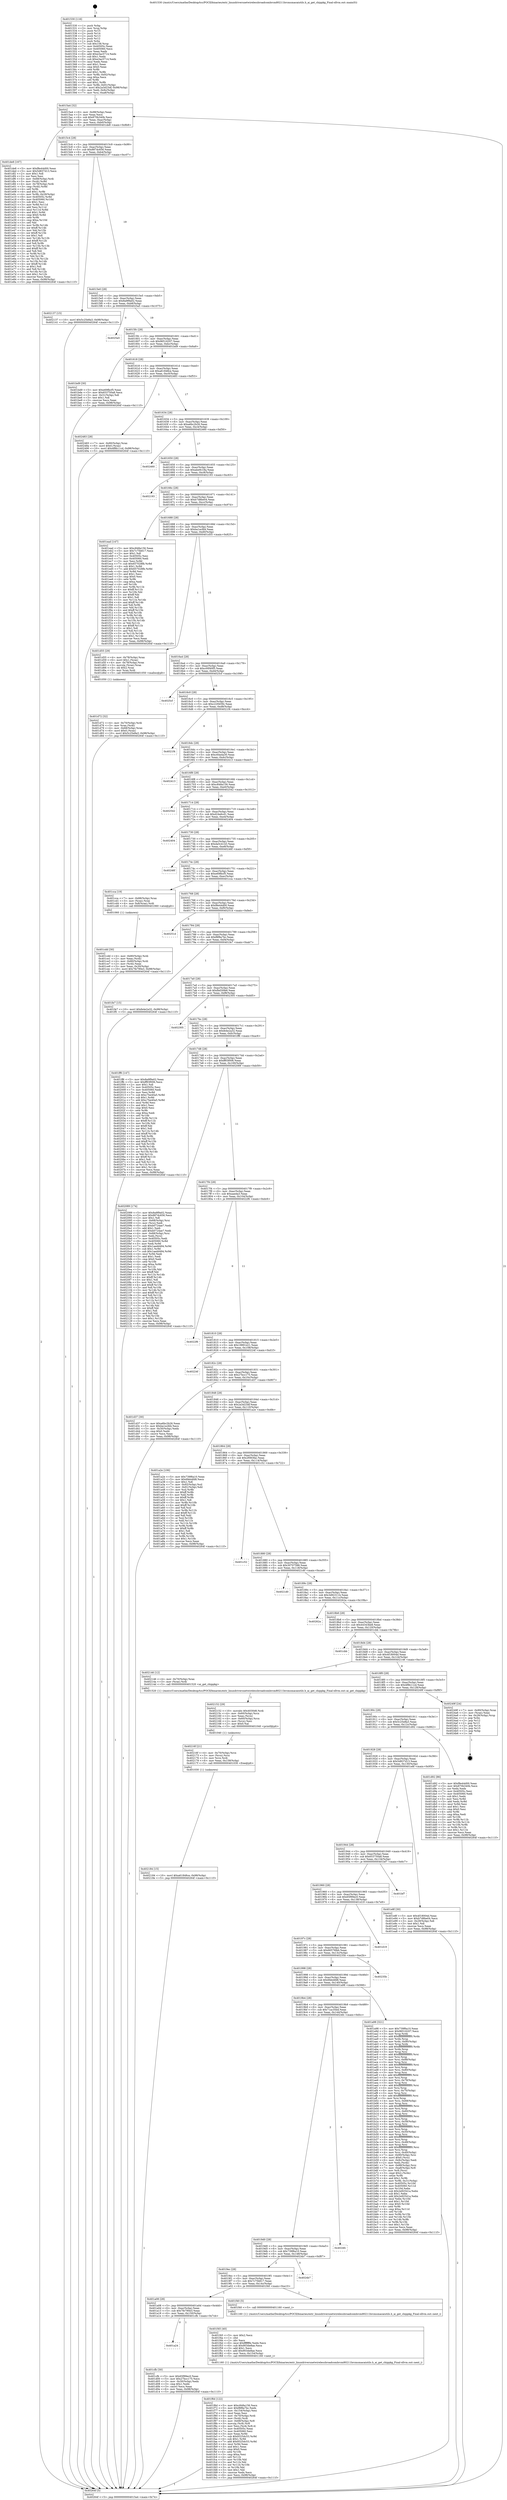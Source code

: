 digraph "0x401530" {
  label = "0x401530 (/mnt/c/Users/mathe/Desktop/tcc/POCII/binaries/extr_linuxdriversnetwirelessbroadcombrcm80211brcmsmacaiutils.h_ai_get_chippkg_Final-ollvm.out::main(0))"
  labelloc = "t"
  node[shape=record]

  Entry [label="",width=0.3,height=0.3,shape=circle,fillcolor=black,style=filled]
  "0x4015a4" [label="{
     0x4015a4 [32]\l
     | [instrs]\l
     &nbsp;&nbsp;0x4015a4 \<+6\>: mov -0x98(%rbp),%eax\l
     &nbsp;&nbsp;0x4015aa \<+2\>: mov %eax,%ecx\l
     &nbsp;&nbsp;0x4015ac \<+6\>: sub $0x870b340b,%ecx\l
     &nbsp;&nbsp;0x4015b2 \<+6\>: mov %eax,-0xac(%rbp)\l
     &nbsp;&nbsp;0x4015b8 \<+6\>: mov %ecx,-0xb0(%rbp)\l
     &nbsp;&nbsp;0x4015be \<+6\>: je 0000000000401de8 \<main+0x8b8\>\l
  }"]
  "0x401de8" [label="{
     0x401de8 [167]\l
     | [instrs]\l
     &nbsp;&nbsp;0x401de8 \<+5\>: mov $0xf8e44d00,%eax\l
     &nbsp;&nbsp;0x401ded \<+5\>: mov $0x5d837d13,%ecx\l
     &nbsp;&nbsp;0x401df2 \<+2\>: mov $0x1,%dl\l
     &nbsp;&nbsp;0x401df4 \<+2\>: xor %esi,%esi\l
     &nbsp;&nbsp;0x401df6 \<+4\>: mov -0x68(%rbp),%rdi\l
     &nbsp;&nbsp;0x401dfa \<+3\>: mov (%rdi),%r8d\l
     &nbsp;&nbsp;0x401dfd \<+4\>: mov -0x78(%rbp),%rdi\l
     &nbsp;&nbsp;0x401e01 \<+3\>: cmp (%rdi),%r8d\l
     &nbsp;&nbsp;0x401e04 \<+4\>: setl %r9b\l
     &nbsp;&nbsp;0x401e08 \<+4\>: and $0x1,%r9b\l
     &nbsp;&nbsp;0x401e0c \<+4\>: mov %r9b,-0x29(%rbp)\l
     &nbsp;&nbsp;0x401e10 \<+8\>: mov 0x40505c,%r8d\l
     &nbsp;&nbsp;0x401e18 \<+8\>: mov 0x405060,%r10d\l
     &nbsp;&nbsp;0x401e20 \<+3\>: sub $0x1,%esi\l
     &nbsp;&nbsp;0x401e23 \<+3\>: mov %r8d,%r11d\l
     &nbsp;&nbsp;0x401e26 \<+3\>: add %esi,%r11d\l
     &nbsp;&nbsp;0x401e29 \<+4\>: imul %r11d,%r8d\l
     &nbsp;&nbsp;0x401e2d \<+4\>: and $0x1,%r8d\l
     &nbsp;&nbsp;0x401e31 \<+4\>: cmp $0x0,%r8d\l
     &nbsp;&nbsp;0x401e35 \<+4\>: sete %r9b\l
     &nbsp;&nbsp;0x401e39 \<+4\>: cmp $0xa,%r10d\l
     &nbsp;&nbsp;0x401e3d \<+3\>: setl %bl\l
     &nbsp;&nbsp;0x401e40 \<+3\>: mov %r9b,%r14b\l
     &nbsp;&nbsp;0x401e43 \<+4\>: xor $0xff,%r14b\l
     &nbsp;&nbsp;0x401e47 \<+3\>: mov %bl,%r15b\l
     &nbsp;&nbsp;0x401e4a \<+4\>: xor $0xff,%r15b\l
     &nbsp;&nbsp;0x401e4e \<+3\>: xor $0x1,%dl\l
     &nbsp;&nbsp;0x401e51 \<+3\>: mov %r14b,%r12b\l
     &nbsp;&nbsp;0x401e54 \<+4\>: and $0xff,%r12b\l
     &nbsp;&nbsp;0x401e58 \<+3\>: and %dl,%r9b\l
     &nbsp;&nbsp;0x401e5b \<+3\>: mov %r15b,%r13b\l
     &nbsp;&nbsp;0x401e5e \<+4\>: and $0xff,%r13b\l
     &nbsp;&nbsp;0x401e62 \<+2\>: and %dl,%bl\l
     &nbsp;&nbsp;0x401e64 \<+3\>: or %r9b,%r12b\l
     &nbsp;&nbsp;0x401e67 \<+3\>: or %bl,%r13b\l
     &nbsp;&nbsp;0x401e6a \<+3\>: xor %r13b,%r12b\l
     &nbsp;&nbsp;0x401e6d \<+3\>: or %r15b,%r14b\l
     &nbsp;&nbsp;0x401e70 \<+4\>: xor $0xff,%r14b\l
     &nbsp;&nbsp;0x401e74 \<+3\>: or $0x1,%dl\l
     &nbsp;&nbsp;0x401e77 \<+3\>: and %dl,%r14b\l
     &nbsp;&nbsp;0x401e7a \<+3\>: or %r14b,%r12b\l
     &nbsp;&nbsp;0x401e7d \<+4\>: test $0x1,%r12b\l
     &nbsp;&nbsp;0x401e81 \<+3\>: cmovne %ecx,%eax\l
     &nbsp;&nbsp;0x401e84 \<+6\>: mov %eax,-0x98(%rbp)\l
     &nbsp;&nbsp;0x401e8a \<+5\>: jmp 000000000040264f \<main+0x111f\>\l
  }"]
  "0x4015c4" [label="{
     0x4015c4 [28]\l
     | [instrs]\l
     &nbsp;&nbsp;0x4015c4 \<+5\>: jmp 00000000004015c9 \<main+0x99\>\l
     &nbsp;&nbsp;0x4015c9 \<+6\>: mov -0xac(%rbp),%eax\l
     &nbsp;&nbsp;0x4015cf \<+5\>: sub $0x887dc656,%eax\l
     &nbsp;&nbsp;0x4015d4 \<+6\>: mov %eax,-0xb4(%rbp)\l
     &nbsp;&nbsp;0x4015da \<+6\>: je 0000000000402137 \<main+0xc07\>\l
  }"]
  Exit [label="",width=0.3,height=0.3,shape=circle,fillcolor=black,style=filled,peripheries=2]
  "0x402137" [label="{
     0x402137 [15]\l
     | [instrs]\l
     &nbsp;&nbsp;0x402137 \<+10\>: movl $0x5c25e8a3,-0x98(%rbp)\l
     &nbsp;&nbsp;0x402141 \<+5\>: jmp 000000000040264f \<main+0x111f\>\l
  }"]
  "0x4015e0" [label="{
     0x4015e0 [28]\l
     | [instrs]\l
     &nbsp;&nbsp;0x4015e0 \<+5\>: jmp 00000000004015e5 \<main+0xb5\>\l
     &nbsp;&nbsp;0x4015e5 \<+6\>: mov -0xac(%rbp),%eax\l
     &nbsp;&nbsp;0x4015eb \<+5\>: sub $0x8a9f9a02,%eax\l
     &nbsp;&nbsp;0x4015f0 \<+6\>: mov %eax,-0xb8(%rbp)\l
     &nbsp;&nbsp;0x4015f6 \<+6\>: je 00000000004025a5 \<main+0x1075\>\l
  }"]
  "0x402184" [label="{
     0x402184 [15]\l
     | [instrs]\l
     &nbsp;&nbsp;0x402184 \<+10\>: movl $0xa61848ce,-0x98(%rbp)\l
     &nbsp;&nbsp;0x40218e \<+5\>: jmp 000000000040264f \<main+0x111f\>\l
  }"]
  "0x4025a5" [label="{
     0x4025a5\l
  }", style=dashed]
  "0x4015fc" [label="{
     0x4015fc [28]\l
     | [instrs]\l
     &nbsp;&nbsp;0x4015fc \<+5\>: jmp 0000000000401601 \<main+0xd1\>\l
     &nbsp;&nbsp;0x401601 \<+6\>: mov -0xac(%rbp),%eax\l
     &nbsp;&nbsp;0x401607 \<+5\>: sub $0x96516207,%eax\l
     &nbsp;&nbsp;0x40160c \<+6\>: mov %eax,-0xbc(%rbp)\l
     &nbsp;&nbsp;0x401612 \<+6\>: je 0000000000401bd9 \<main+0x6a9\>\l
  }"]
  "0x40216f" [label="{
     0x40216f [21]\l
     | [instrs]\l
     &nbsp;&nbsp;0x40216f \<+4\>: mov -0x70(%rbp),%rcx\l
     &nbsp;&nbsp;0x402173 \<+3\>: mov (%rcx),%rcx\l
     &nbsp;&nbsp;0x402176 \<+3\>: mov %rcx,%rdi\l
     &nbsp;&nbsp;0x402179 \<+6\>: mov %eax,-0x158(%rbp)\l
     &nbsp;&nbsp;0x40217f \<+5\>: call 0000000000401030 \<free@plt\>\l
     | [calls]\l
     &nbsp;&nbsp;0x401030 \{1\} (unknown)\l
  }"]
  "0x401bd9" [label="{
     0x401bd9 [30]\l
     | [instrs]\l
     &nbsp;&nbsp;0x401bd9 \<+5\>: mov $0xe69fbcf5,%eax\l
     &nbsp;&nbsp;0x401bde \<+5\>: mov $0x653750a8,%ecx\l
     &nbsp;&nbsp;0x401be3 \<+3\>: mov -0x31(%rbp),%dl\l
     &nbsp;&nbsp;0x401be6 \<+3\>: test $0x1,%dl\l
     &nbsp;&nbsp;0x401be9 \<+3\>: cmovne %ecx,%eax\l
     &nbsp;&nbsp;0x401bec \<+6\>: mov %eax,-0x98(%rbp)\l
     &nbsp;&nbsp;0x401bf2 \<+5\>: jmp 000000000040264f \<main+0x111f\>\l
  }"]
  "0x401618" [label="{
     0x401618 [28]\l
     | [instrs]\l
     &nbsp;&nbsp;0x401618 \<+5\>: jmp 000000000040161d \<main+0xed\>\l
     &nbsp;&nbsp;0x40161d \<+6\>: mov -0xac(%rbp),%eax\l
     &nbsp;&nbsp;0x401623 \<+5\>: sub $0xa61848ce,%eax\l
     &nbsp;&nbsp;0x401628 \<+6\>: mov %eax,-0xc0(%rbp)\l
     &nbsp;&nbsp;0x40162e \<+6\>: je 0000000000402483 \<main+0xf53\>\l
  }"]
  "0x402152" [label="{
     0x402152 [29]\l
     | [instrs]\l
     &nbsp;&nbsp;0x402152 \<+10\>: movabs $0x4030d6,%rdi\l
     &nbsp;&nbsp;0x40215c \<+4\>: mov -0x60(%rbp),%rcx\l
     &nbsp;&nbsp;0x402160 \<+2\>: mov %eax,(%rcx)\l
     &nbsp;&nbsp;0x402162 \<+4\>: mov -0x60(%rbp),%rcx\l
     &nbsp;&nbsp;0x402166 \<+2\>: mov (%rcx),%esi\l
     &nbsp;&nbsp;0x402168 \<+2\>: mov $0x0,%al\l
     &nbsp;&nbsp;0x40216a \<+5\>: call 0000000000401040 \<printf@plt\>\l
     | [calls]\l
     &nbsp;&nbsp;0x401040 \{1\} (unknown)\l
  }"]
  "0x402483" [label="{
     0x402483 [28]\l
     | [instrs]\l
     &nbsp;&nbsp;0x402483 \<+7\>: mov -0x90(%rbp),%rax\l
     &nbsp;&nbsp;0x40248a \<+6\>: movl $0x0,(%rax)\l
     &nbsp;&nbsp;0x402490 \<+10\>: movl $0x4f8b11cd,-0x98(%rbp)\l
     &nbsp;&nbsp;0x40249a \<+5\>: jmp 000000000040264f \<main+0x111f\>\l
  }"]
  "0x401634" [label="{
     0x401634 [28]\l
     | [instrs]\l
     &nbsp;&nbsp;0x401634 \<+5\>: jmp 0000000000401639 \<main+0x109\>\l
     &nbsp;&nbsp;0x401639 \<+6\>: mov -0xac(%rbp),%eax\l
     &nbsp;&nbsp;0x40163f \<+5\>: sub $0xa6bc2b26,%eax\l
     &nbsp;&nbsp;0x401644 \<+6\>: mov %eax,-0xc4(%rbp)\l
     &nbsp;&nbsp;0x40164a \<+6\>: je 0000000000402460 \<main+0xf30\>\l
  }"]
  "0x401f6d" [label="{
     0x401f6d [122]\l
     | [instrs]\l
     &nbsp;&nbsp;0x401f6d \<+5\>: mov $0xc848a156,%ecx\l
     &nbsp;&nbsp;0x401f72 \<+5\>: mov $0xf8f8a7bc,%edx\l
     &nbsp;&nbsp;0x401f77 \<+6\>: mov -0x154(%rbp),%esi\l
     &nbsp;&nbsp;0x401f7d \<+3\>: imul %eax,%esi\l
     &nbsp;&nbsp;0x401f80 \<+4\>: mov -0x70(%rbp),%rdi\l
     &nbsp;&nbsp;0x401f84 \<+3\>: mov (%rdi),%rdi\l
     &nbsp;&nbsp;0x401f87 \<+4\>: mov -0x68(%rbp),%r8\l
     &nbsp;&nbsp;0x401f8b \<+3\>: movslq (%r8),%r8\l
     &nbsp;&nbsp;0x401f8e \<+4\>: mov %esi,(%rdi,%r8,4)\l
     &nbsp;&nbsp;0x401f92 \<+7\>: mov 0x40505c,%eax\l
     &nbsp;&nbsp;0x401f99 \<+7\>: mov 0x405060,%esi\l
     &nbsp;&nbsp;0x401fa0 \<+3\>: mov %eax,%r9d\l
     &nbsp;&nbsp;0x401fa3 \<+7\>: sub $0x9325dc53,%r9d\l
     &nbsp;&nbsp;0x401faa \<+4\>: sub $0x1,%r9d\l
     &nbsp;&nbsp;0x401fae \<+7\>: add $0x9325dc53,%r9d\l
     &nbsp;&nbsp;0x401fb5 \<+4\>: imul %r9d,%eax\l
     &nbsp;&nbsp;0x401fb9 \<+3\>: and $0x1,%eax\l
     &nbsp;&nbsp;0x401fbc \<+3\>: cmp $0x0,%eax\l
     &nbsp;&nbsp;0x401fbf \<+4\>: sete %r10b\l
     &nbsp;&nbsp;0x401fc3 \<+3\>: cmp $0xa,%esi\l
     &nbsp;&nbsp;0x401fc6 \<+4\>: setl %r11b\l
     &nbsp;&nbsp;0x401fca \<+3\>: mov %r10b,%bl\l
     &nbsp;&nbsp;0x401fcd \<+3\>: and %r11b,%bl\l
     &nbsp;&nbsp;0x401fd0 \<+3\>: xor %r11b,%r10b\l
     &nbsp;&nbsp;0x401fd3 \<+3\>: or %r10b,%bl\l
     &nbsp;&nbsp;0x401fd6 \<+3\>: test $0x1,%bl\l
     &nbsp;&nbsp;0x401fd9 \<+3\>: cmovne %edx,%ecx\l
     &nbsp;&nbsp;0x401fdc \<+6\>: mov %ecx,-0x98(%rbp)\l
     &nbsp;&nbsp;0x401fe2 \<+5\>: jmp 000000000040264f \<main+0x111f\>\l
  }"]
  "0x402460" [label="{
     0x402460\l
  }", style=dashed]
  "0x401650" [label="{
     0x401650 [28]\l
     | [instrs]\l
     &nbsp;&nbsp;0x401650 \<+5\>: jmp 0000000000401655 \<main+0x125\>\l
     &nbsp;&nbsp;0x401655 \<+6\>: mov -0xac(%rbp),%eax\l
     &nbsp;&nbsp;0x40165b \<+5\>: sub $0xabe9c18a,%eax\l
     &nbsp;&nbsp;0x401660 \<+6\>: mov %eax,-0xc8(%rbp)\l
     &nbsp;&nbsp;0x401666 \<+6\>: je 0000000000402193 \<main+0xc63\>\l
  }"]
  "0x401f45" [label="{
     0x401f45 [40]\l
     | [instrs]\l
     &nbsp;&nbsp;0x401f45 \<+5\>: mov $0x2,%ecx\l
     &nbsp;&nbsp;0x401f4a \<+1\>: cltd\l
     &nbsp;&nbsp;0x401f4b \<+2\>: idiv %ecx\l
     &nbsp;&nbsp;0x401f4d \<+6\>: imul $0xfffffffe,%edx,%ecx\l
     &nbsp;&nbsp;0x401f53 \<+6\>: sub $0x903de8ae,%ecx\l
     &nbsp;&nbsp;0x401f59 \<+3\>: add $0x1,%ecx\l
     &nbsp;&nbsp;0x401f5c \<+6\>: add $0x903de8ae,%ecx\l
     &nbsp;&nbsp;0x401f62 \<+6\>: mov %ecx,-0x154(%rbp)\l
     &nbsp;&nbsp;0x401f68 \<+5\>: call 0000000000401160 \<next_i\>\l
     | [calls]\l
     &nbsp;&nbsp;0x401160 \{1\} (/mnt/c/Users/mathe/Desktop/tcc/POCII/binaries/extr_linuxdriversnetwirelessbroadcombrcm80211brcmsmacaiutils.h_ai_get_chippkg_Final-ollvm.out::next_i)\l
  }"]
  "0x402193" [label="{
     0x402193\l
  }", style=dashed]
  "0x40166c" [label="{
     0x40166c [28]\l
     | [instrs]\l
     &nbsp;&nbsp;0x40166c \<+5\>: jmp 0000000000401671 \<main+0x141\>\l
     &nbsp;&nbsp;0x401671 \<+6\>: mov -0xac(%rbp),%eax\l
     &nbsp;&nbsp;0x401677 \<+5\>: sub $0xb7d8be04,%eax\l
     &nbsp;&nbsp;0x40167c \<+6\>: mov %eax,-0xcc(%rbp)\l
     &nbsp;&nbsp;0x401682 \<+6\>: je 0000000000401ead \<main+0x97d\>\l
  }"]
  "0x401d72" [label="{
     0x401d72 [32]\l
     | [instrs]\l
     &nbsp;&nbsp;0x401d72 \<+4\>: mov -0x70(%rbp),%rdi\l
     &nbsp;&nbsp;0x401d76 \<+3\>: mov %rax,(%rdi)\l
     &nbsp;&nbsp;0x401d79 \<+4\>: mov -0x68(%rbp),%rax\l
     &nbsp;&nbsp;0x401d7d \<+6\>: movl $0x0,(%rax)\l
     &nbsp;&nbsp;0x401d83 \<+10\>: movl $0x5c25e8a3,-0x98(%rbp)\l
     &nbsp;&nbsp;0x401d8d \<+5\>: jmp 000000000040264f \<main+0x111f\>\l
  }"]
  "0x401ead" [label="{
     0x401ead [147]\l
     | [instrs]\l
     &nbsp;&nbsp;0x401ead \<+5\>: mov $0xc848a156,%eax\l
     &nbsp;&nbsp;0x401eb2 \<+5\>: mov $0x7c75b617,%ecx\l
     &nbsp;&nbsp;0x401eb7 \<+2\>: mov $0x1,%dl\l
     &nbsp;&nbsp;0x401eb9 \<+7\>: mov 0x40505c,%esi\l
     &nbsp;&nbsp;0x401ec0 \<+7\>: mov 0x405060,%edi\l
     &nbsp;&nbsp;0x401ec7 \<+3\>: mov %esi,%r8d\l
     &nbsp;&nbsp;0x401eca \<+7\>: sub $0x657028fb,%r8d\l
     &nbsp;&nbsp;0x401ed1 \<+4\>: sub $0x1,%r8d\l
     &nbsp;&nbsp;0x401ed5 \<+7\>: add $0x657028fb,%r8d\l
     &nbsp;&nbsp;0x401edc \<+4\>: imul %r8d,%esi\l
     &nbsp;&nbsp;0x401ee0 \<+3\>: and $0x1,%esi\l
     &nbsp;&nbsp;0x401ee3 \<+3\>: cmp $0x0,%esi\l
     &nbsp;&nbsp;0x401ee6 \<+4\>: sete %r9b\l
     &nbsp;&nbsp;0x401eea \<+3\>: cmp $0xa,%edi\l
     &nbsp;&nbsp;0x401eed \<+4\>: setl %r10b\l
     &nbsp;&nbsp;0x401ef1 \<+3\>: mov %r9b,%r11b\l
     &nbsp;&nbsp;0x401ef4 \<+4\>: xor $0xff,%r11b\l
     &nbsp;&nbsp;0x401ef8 \<+3\>: mov %r10b,%bl\l
     &nbsp;&nbsp;0x401efb \<+3\>: xor $0xff,%bl\l
     &nbsp;&nbsp;0x401efe \<+3\>: xor $0x1,%dl\l
     &nbsp;&nbsp;0x401f01 \<+3\>: mov %r11b,%r14b\l
     &nbsp;&nbsp;0x401f04 \<+4\>: and $0xff,%r14b\l
     &nbsp;&nbsp;0x401f08 \<+3\>: and %dl,%r9b\l
     &nbsp;&nbsp;0x401f0b \<+3\>: mov %bl,%r15b\l
     &nbsp;&nbsp;0x401f0e \<+4\>: and $0xff,%r15b\l
     &nbsp;&nbsp;0x401f12 \<+3\>: and %dl,%r10b\l
     &nbsp;&nbsp;0x401f15 \<+3\>: or %r9b,%r14b\l
     &nbsp;&nbsp;0x401f18 \<+3\>: or %r10b,%r15b\l
     &nbsp;&nbsp;0x401f1b \<+3\>: xor %r15b,%r14b\l
     &nbsp;&nbsp;0x401f1e \<+3\>: or %bl,%r11b\l
     &nbsp;&nbsp;0x401f21 \<+4\>: xor $0xff,%r11b\l
     &nbsp;&nbsp;0x401f25 \<+3\>: or $0x1,%dl\l
     &nbsp;&nbsp;0x401f28 \<+3\>: and %dl,%r11b\l
     &nbsp;&nbsp;0x401f2b \<+3\>: or %r11b,%r14b\l
     &nbsp;&nbsp;0x401f2e \<+4\>: test $0x1,%r14b\l
     &nbsp;&nbsp;0x401f32 \<+3\>: cmovne %ecx,%eax\l
     &nbsp;&nbsp;0x401f35 \<+6\>: mov %eax,-0x98(%rbp)\l
     &nbsp;&nbsp;0x401f3b \<+5\>: jmp 000000000040264f \<main+0x111f\>\l
  }"]
  "0x401688" [label="{
     0x401688 [28]\l
     | [instrs]\l
     &nbsp;&nbsp;0x401688 \<+5\>: jmp 000000000040168d \<main+0x15d\>\l
     &nbsp;&nbsp;0x40168d \<+6\>: mov -0xac(%rbp),%eax\l
     &nbsp;&nbsp;0x401693 \<+5\>: sub $0xba1ecfd4,%eax\l
     &nbsp;&nbsp;0x401698 \<+6\>: mov %eax,-0xd0(%rbp)\l
     &nbsp;&nbsp;0x40169e \<+6\>: je 0000000000401d55 \<main+0x825\>\l
  }"]
  "0x401a24" [label="{
     0x401a24\l
  }", style=dashed]
  "0x401d55" [label="{
     0x401d55 [29]\l
     | [instrs]\l
     &nbsp;&nbsp;0x401d55 \<+4\>: mov -0x78(%rbp),%rax\l
     &nbsp;&nbsp;0x401d59 \<+6\>: movl $0x1,(%rax)\l
     &nbsp;&nbsp;0x401d5f \<+4\>: mov -0x78(%rbp),%rax\l
     &nbsp;&nbsp;0x401d63 \<+3\>: movslq (%rax),%rax\l
     &nbsp;&nbsp;0x401d66 \<+4\>: shl $0x2,%rax\l
     &nbsp;&nbsp;0x401d6a \<+3\>: mov %rax,%rdi\l
     &nbsp;&nbsp;0x401d6d \<+5\>: call 0000000000401050 \<malloc@plt\>\l
     | [calls]\l
     &nbsp;&nbsp;0x401050 \{1\} (unknown)\l
  }"]
  "0x4016a4" [label="{
     0x4016a4 [28]\l
     | [instrs]\l
     &nbsp;&nbsp;0x4016a4 \<+5\>: jmp 00000000004016a9 \<main+0x179\>\l
     &nbsp;&nbsp;0x4016a9 \<+6\>: mov -0xac(%rbp),%eax\l
     &nbsp;&nbsp;0x4016af \<+5\>: sub $0xc00f40f5,%eax\l
     &nbsp;&nbsp;0x4016b4 \<+6\>: mov %eax,-0xd4(%rbp)\l
     &nbsp;&nbsp;0x4016ba \<+6\>: je 00000000004025cf \<main+0x109f\>\l
  }"]
  "0x401cfb" [label="{
     0x401cfb [30]\l
     | [instrs]\l
     &nbsp;&nbsp;0x401cfb \<+5\>: mov $0x65f99ec0,%eax\l
     &nbsp;&nbsp;0x401d00 \<+5\>: mov $0x27bcc175,%ecx\l
     &nbsp;&nbsp;0x401d05 \<+3\>: mov -0x30(%rbp),%edx\l
     &nbsp;&nbsp;0x401d08 \<+3\>: cmp $0x1,%edx\l
     &nbsp;&nbsp;0x401d0b \<+3\>: cmovl %ecx,%eax\l
     &nbsp;&nbsp;0x401d0e \<+6\>: mov %eax,-0x98(%rbp)\l
     &nbsp;&nbsp;0x401d14 \<+5\>: jmp 000000000040264f \<main+0x111f\>\l
  }"]
  "0x4025cf" [label="{
     0x4025cf\l
  }", style=dashed]
  "0x4016c0" [label="{
     0x4016c0 [28]\l
     | [instrs]\l
     &nbsp;&nbsp;0x4016c0 \<+5\>: jmp 00000000004016c5 \<main+0x195\>\l
     &nbsp;&nbsp;0x4016c5 \<+6\>: mov -0xac(%rbp),%eax\l
     &nbsp;&nbsp;0x4016cb \<+5\>: sub $0xc229459c,%eax\l
     &nbsp;&nbsp;0x4016d0 \<+6\>: mov %eax,-0xd8(%rbp)\l
     &nbsp;&nbsp;0x4016d6 \<+6\>: je 00000000004021f4 \<main+0xcc4\>\l
  }"]
  "0x401a08" [label="{
     0x401a08 [28]\l
     | [instrs]\l
     &nbsp;&nbsp;0x401a08 \<+5\>: jmp 0000000000401a0d \<main+0x4dd\>\l
     &nbsp;&nbsp;0x401a0d \<+6\>: mov -0xac(%rbp),%eax\l
     &nbsp;&nbsp;0x401a13 \<+5\>: sub $0x7fe790e3,%eax\l
     &nbsp;&nbsp;0x401a18 \<+6\>: mov %eax,-0x150(%rbp)\l
     &nbsp;&nbsp;0x401a1e \<+6\>: je 0000000000401cfb \<main+0x7cb\>\l
  }"]
  "0x4021f4" [label="{
     0x4021f4\l
  }", style=dashed]
  "0x4016dc" [label="{
     0x4016dc [28]\l
     | [instrs]\l
     &nbsp;&nbsp;0x4016dc \<+5\>: jmp 00000000004016e1 \<main+0x1b1\>\l
     &nbsp;&nbsp;0x4016e1 \<+6\>: mov -0xac(%rbp),%eax\l
     &nbsp;&nbsp;0x4016e7 \<+5\>: sub $0xc64a4a30,%eax\l
     &nbsp;&nbsp;0x4016ec \<+6\>: mov %eax,-0xdc(%rbp)\l
     &nbsp;&nbsp;0x4016f2 \<+6\>: je 0000000000402413 \<main+0xee3\>\l
  }"]
  "0x401f40" [label="{
     0x401f40 [5]\l
     | [instrs]\l
     &nbsp;&nbsp;0x401f40 \<+5\>: call 0000000000401160 \<next_i\>\l
     | [calls]\l
     &nbsp;&nbsp;0x401160 \{1\} (/mnt/c/Users/mathe/Desktop/tcc/POCII/binaries/extr_linuxdriversnetwirelessbroadcombrcm80211brcmsmacaiutils.h_ai_get_chippkg_Final-ollvm.out::next_i)\l
  }"]
  "0x402413" [label="{
     0x402413\l
  }", style=dashed]
  "0x4016f8" [label="{
     0x4016f8 [28]\l
     | [instrs]\l
     &nbsp;&nbsp;0x4016f8 \<+5\>: jmp 00000000004016fd \<main+0x1cd\>\l
     &nbsp;&nbsp;0x4016fd \<+6\>: mov -0xac(%rbp),%eax\l
     &nbsp;&nbsp;0x401703 \<+5\>: sub $0xc848a156,%eax\l
     &nbsp;&nbsp;0x401708 \<+6\>: mov %eax,-0xe0(%rbp)\l
     &nbsp;&nbsp;0x40170e \<+6\>: je 0000000000402542 \<main+0x1012\>\l
  }"]
  "0x4019ec" [label="{
     0x4019ec [28]\l
     | [instrs]\l
     &nbsp;&nbsp;0x4019ec \<+5\>: jmp 00000000004019f1 \<main+0x4c1\>\l
     &nbsp;&nbsp;0x4019f1 \<+6\>: mov -0xac(%rbp),%eax\l
     &nbsp;&nbsp;0x4019f7 \<+5\>: sub $0x7c75b617,%eax\l
     &nbsp;&nbsp;0x4019fc \<+6\>: mov %eax,-0x14c(%rbp)\l
     &nbsp;&nbsp;0x401a02 \<+6\>: je 0000000000401f40 \<main+0xa10\>\l
  }"]
  "0x402542" [label="{
     0x402542\l
  }", style=dashed]
  "0x401714" [label="{
     0x401714 [28]\l
     | [instrs]\l
     &nbsp;&nbsp;0x401714 \<+5\>: jmp 0000000000401719 \<main+0x1e9\>\l
     &nbsp;&nbsp;0x401719 \<+6\>: mov -0xac(%rbp),%eax\l
     &nbsp;&nbsp;0x40171f \<+5\>: sub $0xd24e6cd1,%eax\l
     &nbsp;&nbsp;0x401724 \<+6\>: mov %eax,-0xe4(%rbp)\l
     &nbsp;&nbsp;0x40172a \<+6\>: je 0000000000402404 \<main+0xed4\>\l
  }"]
  "0x4024b7" [label="{
     0x4024b7\l
  }", style=dashed]
  "0x402404" [label="{
     0x402404\l
  }", style=dashed]
  "0x401730" [label="{
     0x401730 [28]\l
     | [instrs]\l
     &nbsp;&nbsp;0x401730 \<+5\>: jmp 0000000000401735 \<main+0x205\>\l
     &nbsp;&nbsp;0x401735 \<+6\>: mov -0xac(%rbp),%eax\l
     &nbsp;&nbsp;0x40173b \<+5\>: sub $0xda5c4143,%eax\l
     &nbsp;&nbsp;0x401740 \<+6\>: mov %eax,-0xe8(%rbp)\l
     &nbsp;&nbsp;0x401746 \<+6\>: je 000000000040246f \<main+0xf3f\>\l
  }"]
  "0x4019d0" [label="{
     0x4019d0 [28]\l
     | [instrs]\l
     &nbsp;&nbsp;0x4019d0 \<+5\>: jmp 00000000004019d5 \<main+0x4a5\>\l
     &nbsp;&nbsp;0x4019d5 \<+6\>: mov -0xac(%rbp),%eax\l
     &nbsp;&nbsp;0x4019db \<+5\>: sub $0x739f6a10,%eax\l
     &nbsp;&nbsp;0x4019e0 \<+6\>: mov %eax,-0x148(%rbp)\l
     &nbsp;&nbsp;0x4019e6 \<+6\>: je 00000000004024b7 \<main+0xf87\>\l
  }"]
  "0x40246f" [label="{
     0x40246f\l
  }", style=dashed]
  "0x40174c" [label="{
     0x40174c [28]\l
     | [instrs]\l
     &nbsp;&nbsp;0x40174c \<+5\>: jmp 0000000000401751 \<main+0x221\>\l
     &nbsp;&nbsp;0x401751 \<+6\>: mov -0xac(%rbp),%eax\l
     &nbsp;&nbsp;0x401757 \<+5\>: sub $0xe69fbcf5,%eax\l
     &nbsp;&nbsp;0x40175c \<+6\>: mov %eax,-0xec(%rbp)\l
     &nbsp;&nbsp;0x401762 \<+6\>: je 0000000000401cca \<main+0x79a\>\l
  }"]
  "0x4024fc" [label="{
     0x4024fc\l
  }", style=dashed]
  "0x401cca" [label="{
     0x401cca [19]\l
     | [instrs]\l
     &nbsp;&nbsp;0x401cca \<+7\>: mov -0x88(%rbp),%rax\l
     &nbsp;&nbsp;0x401cd1 \<+3\>: mov (%rax),%rax\l
     &nbsp;&nbsp;0x401cd4 \<+4\>: mov 0x8(%rax),%rdi\l
     &nbsp;&nbsp;0x401cd8 \<+5\>: call 0000000000401060 \<atoi@plt\>\l
     | [calls]\l
     &nbsp;&nbsp;0x401060 \{1\} (unknown)\l
  }"]
  "0x401768" [label="{
     0x401768 [28]\l
     | [instrs]\l
     &nbsp;&nbsp;0x401768 \<+5\>: jmp 000000000040176d \<main+0x23d\>\l
     &nbsp;&nbsp;0x40176d \<+6\>: mov -0xac(%rbp),%eax\l
     &nbsp;&nbsp;0x401773 \<+5\>: sub $0xf8e44d00,%eax\l
     &nbsp;&nbsp;0x401778 \<+6\>: mov %eax,-0xf0(%rbp)\l
     &nbsp;&nbsp;0x40177e \<+6\>: je 000000000040251d \<main+0xfed\>\l
  }"]
  "0x401cdd" [label="{
     0x401cdd [30]\l
     | [instrs]\l
     &nbsp;&nbsp;0x401cdd \<+4\>: mov -0x80(%rbp),%rdi\l
     &nbsp;&nbsp;0x401ce1 \<+2\>: mov %eax,(%rdi)\l
     &nbsp;&nbsp;0x401ce3 \<+4\>: mov -0x80(%rbp),%rdi\l
     &nbsp;&nbsp;0x401ce7 \<+2\>: mov (%rdi),%eax\l
     &nbsp;&nbsp;0x401ce9 \<+3\>: mov %eax,-0x30(%rbp)\l
     &nbsp;&nbsp;0x401cec \<+10\>: movl $0x7fe790e3,-0x98(%rbp)\l
     &nbsp;&nbsp;0x401cf6 \<+5\>: jmp 000000000040264f \<main+0x111f\>\l
  }"]
  "0x40251d" [label="{
     0x40251d\l
  }", style=dashed]
  "0x401784" [label="{
     0x401784 [28]\l
     | [instrs]\l
     &nbsp;&nbsp;0x401784 \<+5\>: jmp 0000000000401789 \<main+0x259\>\l
     &nbsp;&nbsp;0x401789 \<+6\>: mov -0xac(%rbp),%eax\l
     &nbsp;&nbsp;0x40178f \<+5\>: sub $0xf8f8a7bc,%eax\l
     &nbsp;&nbsp;0x401794 \<+6\>: mov %eax,-0xf4(%rbp)\l
     &nbsp;&nbsp;0x40179a \<+6\>: je 0000000000401fe7 \<main+0xab7\>\l
  }"]
  "0x4019b4" [label="{
     0x4019b4 [28]\l
     | [instrs]\l
     &nbsp;&nbsp;0x4019b4 \<+5\>: jmp 00000000004019b9 \<main+0x489\>\l
     &nbsp;&nbsp;0x4019b9 \<+6\>: mov -0xac(%rbp),%eax\l
     &nbsp;&nbsp;0x4019bf \<+5\>: sub $0x71ac35ed,%eax\l
     &nbsp;&nbsp;0x4019c4 \<+6\>: mov %eax,-0x144(%rbp)\l
     &nbsp;&nbsp;0x4019ca \<+6\>: je 00000000004024fc \<main+0xfcc\>\l
  }"]
  "0x401fe7" [label="{
     0x401fe7 [15]\l
     | [instrs]\l
     &nbsp;&nbsp;0x401fe7 \<+10\>: movl $0xfe4e2a32,-0x98(%rbp)\l
     &nbsp;&nbsp;0x401ff1 \<+5\>: jmp 000000000040264f \<main+0x111f\>\l
  }"]
  "0x4017a0" [label="{
     0x4017a0 [28]\l
     | [instrs]\l
     &nbsp;&nbsp;0x4017a0 \<+5\>: jmp 00000000004017a5 \<main+0x275\>\l
     &nbsp;&nbsp;0x4017a5 \<+6\>: mov -0xac(%rbp),%eax\l
     &nbsp;&nbsp;0x4017ab \<+5\>: sub $0xfbd30fe6,%eax\l
     &nbsp;&nbsp;0x4017b0 \<+6\>: mov %eax,-0xf8(%rbp)\l
     &nbsp;&nbsp;0x4017b6 \<+6\>: je 0000000000402305 \<main+0xdd5\>\l
  }"]
  "0x401a98" [label="{
     0x401a98 [321]\l
     | [instrs]\l
     &nbsp;&nbsp;0x401a98 \<+5\>: mov $0x739f6a10,%eax\l
     &nbsp;&nbsp;0x401a9d \<+5\>: mov $0x96516207,%ecx\l
     &nbsp;&nbsp;0x401aa2 \<+3\>: mov %rsp,%rdx\l
     &nbsp;&nbsp;0x401aa5 \<+4\>: add $0xfffffffffffffff0,%rdx\l
     &nbsp;&nbsp;0x401aa9 \<+3\>: mov %rdx,%rsp\l
     &nbsp;&nbsp;0x401aac \<+7\>: mov %rdx,-0x90(%rbp)\l
     &nbsp;&nbsp;0x401ab3 \<+3\>: mov %rsp,%rdx\l
     &nbsp;&nbsp;0x401ab6 \<+4\>: add $0xfffffffffffffff0,%rdx\l
     &nbsp;&nbsp;0x401aba \<+3\>: mov %rdx,%rsp\l
     &nbsp;&nbsp;0x401abd \<+3\>: mov %rsp,%rsi\l
     &nbsp;&nbsp;0x401ac0 \<+4\>: add $0xfffffffffffffff0,%rsi\l
     &nbsp;&nbsp;0x401ac4 \<+3\>: mov %rsi,%rsp\l
     &nbsp;&nbsp;0x401ac7 \<+7\>: mov %rsi,-0x88(%rbp)\l
     &nbsp;&nbsp;0x401ace \<+3\>: mov %rsp,%rsi\l
     &nbsp;&nbsp;0x401ad1 \<+4\>: add $0xfffffffffffffff0,%rsi\l
     &nbsp;&nbsp;0x401ad5 \<+3\>: mov %rsi,%rsp\l
     &nbsp;&nbsp;0x401ad8 \<+4\>: mov %rsi,-0x80(%rbp)\l
     &nbsp;&nbsp;0x401adc \<+3\>: mov %rsp,%rsi\l
     &nbsp;&nbsp;0x401adf \<+4\>: add $0xfffffffffffffff0,%rsi\l
     &nbsp;&nbsp;0x401ae3 \<+3\>: mov %rsi,%rsp\l
     &nbsp;&nbsp;0x401ae6 \<+4\>: mov %rsi,-0x78(%rbp)\l
     &nbsp;&nbsp;0x401aea \<+3\>: mov %rsp,%rsi\l
     &nbsp;&nbsp;0x401aed \<+4\>: add $0xfffffffffffffff0,%rsi\l
     &nbsp;&nbsp;0x401af1 \<+3\>: mov %rsi,%rsp\l
     &nbsp;&nbsp;0x401af4 \<+4\>: mov %rsi,-0x70(%rbp)\l
     &nbsp;&nbsp;0x401af8 \<+3\>: mov %rsp,%rsi\l
     &nbsp;&nbsp;0x401afb \<+4\>: add $0xfffffffffffffff0,%rsi\l
     &nbsp;&nbsp;0x401aff \<+3\>: mov %rsi,%rsp\l
     &nbsp;&nbsp;0x401b02 \<+4\>: mov %rsi,-0x68(%rbp)\l
     &nbsp;&nbsp;0x401b06 \<+3\>: mov %rsp,%rsi\l
     &nbsp;&nbsp;0x401b09 \<+4\>: add $0xfffffffffffffff0,%rsi\l
     &nbsp;&nbsp;0x401b0d \<+3\>: mov %rsi,%rsp\l
     &nbsp;&nbsp;0x401b10 \<+4\>: mov %rsi,-0x60(%rbp)\l
     &nbsp;&nbsp;0x401b14 \<+3\>: mov %rsp,%rsi\l
     &nbsp;&nbsp;0x401b17 \<+4\>: add $0xfffffffffffffff0,%rsi\l
     &nbsp;&nbsp;0x401b1b \<+3\>: mov %rsi,%rsp\l
     &nbsp;&nbsp;0x401b1e \<+4\>: mov %rsi,-0x58(%rbp)\l
     &nbsp;&nbsp;0x401b22 \<+3\>: mov %rsp,%rsi\l
     &nbsp;&nbsp;0x401b25 \<+4\>: add $0xfffffffffffffff0,%rsi\l
     &nbsp;&nbsp;0x401b29 \<+3\>: mov %rsi,%rsp\l
     &nbsp;&nbsp;0x401b2c \<+4\>: mov %rsi,-0x50(%rbp)\l
     &nbsp;&nbsp;0x401b30 \<+3\>: mov %rsp,%rsi\l
     &nbsp;&nbsp;0x401b33 \<+4\>: add $0xfffffffffffffff0,%rsi\l
     &nbsp;&nbsp;0x401b37 \<+3\>: mov %rsi,%rsp\l
     &nbsp;&nbsp;0x401b3a \<+4\>: mov %rsi,-0x48(%rbp)\l
     &nbsp;&nbsp;0x401b3e \<+3\>: mov %rsp,%rsi\l
     &nbsp;&nbsp;0x401b41 \<+4\>: add $0xfffffffffffffff0,%rsi\l
     &nbsp;&nbsp;0x401b45 \<+3\>: mov %rsi,%rsp\l
     &nbsp;&nbsp;0x401b48 \<+4\>: mov %rsi,-0x40(%rbp)\l
     &nbsp;&nbsp;0x401b4c \<+7\>: mov -0x90(%rbp),%rsi\l
     &nbsp;&nbsp;0x401b53 \<+6\>: movl $0x0,(%rsi)\l
     &nbsp;&nbsp;0x401b59 \<+6\>: mov -0x9c(%rbp),%edi\l
     &nbsp;&nbsp;0x401b5f \<+2\>: mov %edi,(%rdx)\l
     &nbsp;&nbsp;0x401b61 \<+7\>: mov -0x88(%rbp),%rsi\l
     &nbsp;&nbsp;0x401b68 \<+7\>: mov -0xa8(%rbp),%r8\l
     &nbsp;&nbsp;0x401b6f \<+3\>: mov %r8,(%rsi)\l
     &nbsp;&nbsp;0x401b72 \<+3\>: cmpl $0x2,(%rdx)\l
     &nbsp;&nbsp;0x401b75 \<+4\>: setne %r9b\l
     &nbsp;&nbsp;0x401b79 \<+4\>: and $0x1,%r9b\l
     &nbsp;&nbsp;0x401b7d \<+4\>: mov %r9b,-0x31(%rbp)\l
     &nbsp;&nbsp;0x401b81 \<+8\>: mov 0x40505c,%r10d\l
     &nbsp;&nbsp;0x401b89 \<+8\>: mov 0x405060,%r11d\l
     &nbsp;&nbsp;0x401b91 \<+3\>: mov %r10d,%ebx\l
     &nbsp;&nbsp;0x401b94 \<+6\>: sub $0x2e92541a,%ebx\l
     &nbsp;&nbsp;0x401b9a \<+3\>: sub $0x1,%ebx\l
     &nbsp;&nbsp;0x401b9d \<+6\>: add $0x2e92541a,%ebx\l
     &nbsp;&nbsp;0x401ba3 \<+4\>: imul %ebx,%r10d\l
     &nbsp;&nbsp;0x401ba7 \<+4\>: and $0x1,%r10d\l
     &nbsp;&nbsp;0x401bab \<+4\>: cmp $0x0,%r10d\l
     &nbsp;&nbsp;0x401baf \<+4\>: sete %r9b\l
     &nbsp;&nbsp;0x401bb3 \<+4\>: cmp $0xa,%r11d\l
     &nbsp;&nbsp;0x401bb7 \<+4\>: setl %r14b\l
     &nbsp;&nbsp;0x401bbb \<+3\>: mov %r9b,%r15b\l
     &nbsp;&nbsp;0x401bbe \<+3\>: and %r14b,%r15b\l
     &nbsp;&nbsp;0x401bc1 \<+3\>: xor %r14b,%r9b\l
     &nbsp;&nbsp;0x401bc4 \<+3\>: or %r9b,%r15b\l
     &nbsp;&nbsp;0x401bc7 \<+4\>: test $0x1,%r15b\l
     &nbsp;&nbsp;0x401bcb \<+3\>: cmovne %ecx,%eax\l
     &nbsp;&nbsp;0x401bce \<+6\>: mov %eax,-0x98(%rbp)\l
     &nbsp;&nbsp;0x401bd4 \<+5\>: jmp 000000000040264f \<main+0x111f\>\l
  }"]
  "0x402305" [label="{
     0x402305\l
  }", style=dashed]
  "0x4017bc" [label="{
     0x4017bc [28]\l
     | [instrs]\l
     &nbsp;&nbsp;0x4017bc \<+5\>: jmp 00000000004017c1 \<main+0x291\>\l
     &nbsp;&nbsp;0x4017c1 \<+6\>: mov -0xac(%rbp),%eax\l
     &nbsp;&nbsp;0x4017c7 \<+5\>: sub $0xfe4e2a32,%eax\l
     &nbsp;&nbsp;0x4017cc \<+6\>: mov %eax,-0xfc(%rbp)\l
     &nbsp;&nbsp;0x4017d2 \<+6\>: je 0000000000401ff6 \<main+0xac6\>\l
  }"]
  "0x401998" [label="{
     0x401998 [28]\l
     | [instrs]\l
     &nbsp;&nbsp;0x401998 \<+5\>: jmp 000000000040199d \<main+0x46d\>\l
     &nbsp;&nbsp;0x40199d \<+6\>: mov -0xac(%rbp),%eax\l
     &nbsp;&nbsp;0x4019a3 \<+5\>: sub $0x6feb4fd8,%eax\l
     &nbsp;&nbsp;0x4019a8 \<+6\>: mov %eax,-0x140(%rbp)\l
     &nbsp;&nbsp;0x4019ae \<+6\>: je 0000000000401a98 \<main+0x568\>\l
  }"]
  "0x401ff6" [label="{
     0x401ff6 [147]\l
     | [instrs]\l
     &nbsp;&nbsp;0x401ff6 \<+5\>: mov $0x8a9f9a02,%eax\l
     &nbsp;&nbsp;0x401ffb \<+5\>: mov $0xff93f006,%ecx\l
     &nbsp;&nbsp;0x402000 \<+2\>: mov $0x1,%dl\l
     &nbsp;&nbsp;0x402002 \<+7\>: mov 0x40505c,%esi\l
     &nbsp;&nbsp;0x402009 \<+7\>: mov 0x405060,%edi\l
     &nbsp;&nbsp;0x402010 \<+3\>: mov %esi,%r8d\l
     &nbsp;&nbsp;0x402013 \<+7\>: sub $0xc7be40a5,%r8d\l
     &nbsp;&nbsp;0x40201a \<+4\>: sub $0x1,%r8d\l
     &nbsp;&nbsp;0x40201e \<+7\>: add $0xc7be40a5,%r8d\l
     &nbsp;&nbsp;0x402025 \<+4\>: imul %r8d,%esi\l
     &nbsp;&nbsp;0x402029 \<+3\>: and $0x1,%esi\l
     &nbsp;&nbsp;0x40202c \<+3\>: cmp $0x0,%esi\l
     &nbsp;&nbsp;0x40202f \<+4\>: sete %r9b\l
     &nbsp;&nbsp;0x402033 \<+3\>: cmp $0xa,%edi\l
     &nbsp;&nbsp;0x402036 \<+4\>: setl %r10b\l
     &nbsp;&nbsp;0x40203a \<+3\>: mov %r9b,%r11b\l
     &nbsp;&nbsp;0x40203d \<+4\>: xor $0xff,%r11b\l
     &nbsp;&nbsp;0x402041 \<+3\>: mov %r10b,%bl\l
     &nbsp;&nbsp;0x402044 \<+3\>: xor $0xff,%bl\l
     &nbsp;&nbsp;0x402047 \<+3\>: xor $0x1,%dl\l
     &nbsp;&nbsp;0x40204a \<+3\>: mov %r11b,%r14b\l
     &nbsp;&nbsp;0x40204d \<+4\>: and $0xff,%r14b\l
     &nbsp;&nbsp;0x402051 \<+3\>: and %dl,%r9b\l
     &nbsp;&nbsp;0x402054 \<+3\>: mov %bl,%r15b\l
     &nbsp;&nbsp;0x402057 \<+4\>: and $0xff,%r15b\l
     &nbsp;&nbsp;0x40205b \<+3\>: and %dl,%r10b\l
     &nbsp;&nbsp;0x40205e \<+3\>: or %r9b,%r14b\l
     &nbsp;&nbsp;0x402061 \<+3\>: or %r10b,%r15b\l
     &nbsp;&nbsp;0x402064 \<+3\>: xor %r15b,%r14b\l
     &nbsp;&nbsp;0x402067 \<+3\>: or %bl,%r11b\l
     &nbsp;&nbsp;0x40206a \<+4\>: xor $0xff,%r11b\l
     &nbsp;&nbsp;0x40206e \<+3\>: or $0x1,%dl\l
     &nbsp;&nbsp;0x402071 \<+3\>: and %dl,%r11b\l
     &nbsp;&nbsp;0x402074 \<+3\>: or %r11b,%r14b\l
     &nbsp;&nbsp;0x402077 \<+4\>: test $0x1,%r14b\l
     &nbsp;&nbsp;0x40207b \<+3\>: cmovne %ecx,%eax\l
     &nbsp;&nbsp;0x40207e \<+6\>: mov %eax,-0x98(%rbp)\l
     &nbsp;&nbsp;0x402084 \<+5\>: jmp 000000000040264f \<main+0x111f\>\l
  }"]
  "0x4017d8" [label="{
     0x4017d8 [28]\l
     | [instrs]\l
     &nbsp;&nbsp;0x4017d8 \<+5\>: jmp 00000000004017dd \<main+0x2ad\>\l
     &nbsp;&nbsp;0x4017dd \<+6\>: mov -0xac(%rbp),%eax\l
     &nbsp;&nbsp;0x4017e3 \<+5\>: sub $0xff93f006,%eax\l
     &nbsp;&nbsp;0x4017e8 \<+6\>: mov %eax,-0x100(%rbp)\l
     &nbsp;&nbsp;0x4017ee \<+6\>: je 0000000000402089 \<main+0xb59\>\l
  }"]
  "0x40235b" [label="{
     0x40235b\l
  }", style=dashed]
  "0x402089" [label="{
     0x402089 [174]\l
     | [instrs]\l
     &nbsp;&nbsp;0x402089 \<+5\>: mov $0x8a9f9a02,%eax\l
     &nbsp;&nbsp;0x40208e \<+5\>: mov $0x887dc656,%ecx\l
     &nbsp;&nbsp;0x402093 \<+2\>: mov $0x1,%dl\l
     &nbsp;&nbsp;0x402095 \<+4\>: mov -0x68(%rbp),%rsi\l
     &nbsp;&nbsp;0x402099 \<+2\>: mov (%rsi),%edi\l
     &nbsp;&nbsp;0x40209b \<+6\>: sub $0xb0724ae7,%edi\l
     &nbsp;&nbsp;0x4020a1 \<+3\>: add $0x1,%edi\l
     &nbsp;&nbsp;0x4020a4 \<+6\>: add $0xb0724ae7,%edi\l
     &nbsp;&nbsp;0x4020aa \<+4\>: mov -0x68(%rbp),%rsi\l
     &nbsp;&nbsp;0x4020ae \<+2\>: mov %edi,(%rsi)\l
     &nbsp;&nbsp;0x4020b0 \<+7\>: mov 0x40505c,%edi\l
     &nbsp;&nbsp;0x4020b7 \<+8\>: mov 0x405060,%r8d\l
     &nbsp;&nbsp;0x4020bf \<+3\>: mov %edi,%r9d\l
     &nbsp;&nbsp;0x4020c2 \<+7\>: add $0x1aedd494,%r9d\l
     &nbsp;&nbsp;0x4020c9 \<+4\>: sub $0x1,%r9d\l
     &nbsp;&nbsp;0x4020cd \<+7\>: sub $0x1aedd494,%r9d\l
     &nbsp;&nbsp;0x4020d4 \<+4\>: imul %r9d,%edi\l
     &nbsp;&nbsp;0x4020d8 \<+3\>: and $0x1,%edi\l
     &nbsp;&nbsp;0x4020db \<+3\>: cmp $0x0,%edi\l
     &nbsp;&nbsp;0x4020de \<+4\>: sete %r10b\l
     &nbsp;&nbsp;0x4020e2 \<+4\>: cmp $0xa,%r8d\l
     &nbsp;&nbsp;0x4020e6 \<+4\>: setl %r11b\l
     &nbsp;&nbsp;0x4020ea \<+3\>: mov %r10b,%bl\l
     &nbsp;&nbsp;0x4020ed \<+3\>: xor $0xff,%bl\l
     &nbsp;&nbsp;0x4020f0 \<+3\>: mov %r11b,%r14b\l
     &nbsp;&nbsp;0x4020f3 \<+4\>: xor $0xff,%r14b\l
     &nbsp;&nbsp;0x4020f7 \<+3\>: xor $0x1,%dl\l
     &nbsp;&nbsp;0x4020fa \<+3\>: mov %bl,%r15b\l
     &nbsp;&nbsp;0x4020fd \<+4\>: and $0xff,%r15b\l
     &nbsp;&nbsp;0x402101 \<+3\>: and %dl,%r10b\l
     &nbsp;&nbsp;0x402104 \<+3\>: mov %r14b,%r12b\l
     &nbsp;&nbsp;0x402107 \<+4\>: and $0xff,%r12b\l
     &nbsp;&nbsp;0x40210b \<+3\>: and %dl,%r11b\l
     &nbsp;&nbsp;0x40210e \<+3\>: or %r10b,%r15b\l
     &nbsp;&nbsp;0x402111 \<+3\>: or %r11b,%r12b\l
     &nbsp;&nbsp;0x402114 \<+3\>: xor %r12b,%r15b\l
     &nbsp;&nbsp;0x402117 \<+3\>: or %r14b,%bl\l
     &nbsp;&nbsp;0x40211a \<+3\>: xor $0xff,%bl\l
     &nbsp;&nbsp;0x40211d \<+3\>: or $0x1,%dl\l
     &nbsp;&nbsp;0x402120 \<+2\>: and %dl,%bl\l
     &nbsp;&nbsp;0x402122 \<+3\>: or %bl,%r15b\l
     &nbsp;&nbsp;0x402125 \<+4\>: test $0x1,%r15b\l
     &nbsp;&nbsp;0x402129 \<+3\>: cmovne %ecx,%eax\l
     &nbsp;&nbsp;0x40212c \<+6\>: mov %eax,-0x98(%rbp)\l
     &nbsp;&nbsp;0x402132 \<+5\>: jmp 000000000040264f \<main+0x111f\>\l
  }"]
  "0x4017f4" [label="{
     0x4017f4 [28]\l
     | [instrs]\l
     &nbsp;&nbsp;0x4017f4 \<+5\>: jmp 00000000004017f9 \<main+0x2c9\>\l
     &nbsp;&nbsp;0x4017f9 \<+6\>: mov -0xac(%rbp),%eax\l
     &nbsp;&nbsp;0x4017ff \<+5\>: sub $0xaaeda3,%eax\l
     &nbsp;&nbsp;0x401804 \<+6\>: mov %eax,-0x104(%rbp)\l
     &nbsp;&nbsp;0x40180a \<+6\>: je 00000000004022f6 \<main+0xdc6\>\l
  }"]
  "0x40197c" [label="{
     0x40197c [28]\l
     | [instrs]\l
     &nbsp;&nbsp;0x40197c \<+5\>: jmp 0000000000401981 \<main+0x451\>\l
     &nbsp;&nbsp;0x401981 \<+6\>: mov -0xac(%rbp),%eax\l
     &nbsp;&nbsp;0x401987 \<+5\>: sub $0x66576feb,%eax\l
     &nbsp;&nbsp;0x40198c \<+6\>: mov %eax,-0x13c(%rbp)\l
     &nbsp;&nbsp;0x401992 \<+6\>: je 000000000040235b \<main+0xe2b\>\l
  }"]
  "0x4022f6" [label="{
     0x4022f6\l
  }", style=dashed]
  "0x401810" [label="{
     0x401810 [28]\l
     | [instrs]\l
     &nbsp;&nbsp;0x401810 \<+5\>: jmp 0000000000401815 \<main+0x2e5\>\l
     &nbsp;&nbsp;0x401815 \<+6\>: mov -0xac(%rbp),%eax\l
     &nbsp;&nbsp;0x40181b \<+5\>: sub $0x19891e21,%eax\l
     &nbsp;&nbsp;0x401820 \<+6\>: mov %eax,-0x108(%rbp)\l
     &nbsp;&nbsp;0x401826 \<+6\>: je 000000000040224f \<main+0xd1f\>\l
  }"]
  "0x401d19" [label="{
     0x401d19\l
  }", style=dashed]
  "0x40224f" [label="{
     0x40224f\l
  }", style=dashed]
  "0x40182c" [label="{
     0x40182c [28]\l
     | [instrs]\l
     &nbsp;&nbsp;0x40182c \<+5\>: jmp 0000000000401831 \<main+0x301\>\l
     &nbsp;&nbsp;0x401831 \<+6\>: mov -0xac(%rbp),%eax\l
     &nbsp;&nbsp;0x401837 \<+5\>: sub $0x27bcc175,%eax\l
     &nbsp;&nbsp;0x40183c \<+6\>: mov %eax,-0x10c(%rbp)\l
     &nbsp;&nbsp;0x401842 \<+6\>: je 0000000000401d37 \<main+0x807\>\l
  }"]
  "0x401960" [label="{
     0x401960 [28]\l
     | [instrs]\l
     &nbsp;&nbsp;0x401960 \<+5\>: jmp 0000000000401965 \<main+0x435\>\l
     &nbsp;&nbsp;0x401965 \<+6\>: mov -0xac(%rbp),%eax\l
     &nbsp;&nbsp;0x40196b \<+5\>: sub $0x65f99ec0,%eax\l
     &nbsp;&nbsp;0x401970 \<+6\>: mov %eax,-0x138(%rbp)\l
     &nbsp;&nbsp;0x401976 \<+6\>: je 0000000000401d19 \<main+0x7e9\>\l
  }"]
  "0x401d37" [label="{
     0x401d37 [30]\l
     | [instrs]\l
     &nbsp;&nbsp;0x401d37 \<+5\>: mov $0xa6bc2b26,%eax\l
     &nbsp;&nbsp;0x401d3c \<+5\>: mov $0xba1ecfd4,%ecx\l
     &nbsp;&nbsp;0x401d41 \<+3\>: mov -0x30(%rbp),%edx\l
     &nbsp;&nbsp;0x401d44 \<+3\>: cmp $0x0,%edx\l
     &nbsp;&nbsp;0x401d47 \<+3\>: cmove %ecx,%eax\l
     &nbsp;&nbsp;0x401d4a \<+6\>: mov %eax,-0x98(%rbp)\l
     &nbsp;&nbsp;0x401d50 \<+5\>: jmp 000000000040264f \<main+0x111f\>\l
  }"]
  "0x401848" [label="{
     0x401848 [28]\l
     | [instrs]\l
     &nbsp;&nbsp;0x401848 \<+5\>: jmp 000000000040184d \<main+0x31d\>\l
     &nbsp;&nbsp;0x40184d \<+6\>: mov -0xac(%rbp),%eax\l
     &nbsp;&nbsp;0x401853 \<+5\>: sub $0x2a3d23df,%eax\l
     &nbsp;&nbsp;0x401858 \<+6\>: mov %eax,-0x110(%rbp)\l
     &nbsp;&nbsp;0x40185e \<+6\>: je 0000000000401a2e \<main+0x4fe\>\l
  }"]
  "0x401bf7" [label="{
     0x401bf7\l
  }", style=dashed]
  "0x401a2e" [label="{
     0x401a2e [106]\l
     | [instrs]\l
     &nbsp;&nbsp;0x401a2e \<+5\>: mov $0x739f6a10,%eax\l
     &nbsp;&nbsp;0x401a33 \<+5\>: mov $0x6feb4fd8,%ecx\l
     &nbsp;&nbsp;0x401a38 \<+2\>: mov $0x1,%dl\l
     &nbsp;&nbsp;0x401a3a \<+7\>: mov -0x92(%rbp),%sil\l
     &nbsp;&nbsp;0x401a41 \<+7\>: mov -0x91(%rbp),%dil\l
     &nbsp;&nbsp;0x401a48 \<+3\>: mov %sil,%r8b\l
     &nbsp;&nbsp;0x401a4b \<+4\>: xor $0xff,%r8b\l
     &nbsp;&nbsp;0x401a4f \<+3\>: mov %dil,%r9b\l
     &nbsp;&nbsp;0x401a52 \<+4\>: xor $0xff,%r9b\l
     &nbsp;&nbsp;0x401a56 \<+3\>: xor $0x1,%dl\l
     &nbsp;&nbsp;0x401a59 \<+3\>: mov %r8b,%r10b\l
     &nbsp;&nbsp;0x401a5c \<+4\>: and $0xff,%r10b\l
     &nbsp;&nbsp;0x401a60 \<+3\>: and %dl,%sil\l
     &nbsp;&nbsp;0x401a63 \<+3\>: mov %r9b,%r11b\l
     &nbsp;&nbsp;0x401a66 \<+4\>: and $0xff,%r11b\l
     &nbsp;&nbsp;0x401a6a \<+3\>: and %dl,%dil\l
     &nbsp;&nbsp;0x401a6d \<+3\>: or %sil,%r10b\l
     &nbsp;&nbsp;0x401a70 \<+3\>: or %dil,%r11b\l
     &nbsp;&nbsp;0x401a73 \<+3\>: xor %r11b,%r10b\l
     &nbsp;&nbsp;0x401a76 \<+3\>: or %r9b,%r8b\l
     &nbsp;&nbsp;0x401a79 \<+4\>: xor $0xff,%r8b\l
     &nbsp;&nbsp;0x401a7d \<+3\>: or $0x1,%dl\l
     &nbsp;&nbsp;0x401a80 \<+3\>: and %dl,%r8b\l
     &nbsp;&nbsp;0x401a83 \<+3\>: or %r8b,%r10b\l
     &nbsp;&nbsp;0x401a86 \<+4\>: test $0x1,%r10b\l
     &nbsp;&nbsp;0x401a8a \<+3\>: cmovne %ecx,%eax\l
     &nbsp;&nbsp;0x401a8d \<+6\>: mov %eax,-0x98(%rbp)\l
     &nbsp;&nbsp;0x401a93 \<+5\>: jmp 000000000040264f \<main+0x111f\>\l
  }"]
  "0x401864" [label="{
     0x401864 [28]\l
     | [instrs]\l
     &nbsp;&nbsp;0x401864 \<+5\>: jmp 0000000000401869 \<main+0x339\>\l
     &nbsp;&nbsp;0x401869 \<+6\>: mov -0xac(%rbp),%eax\l
     &nbsp;&nbsp;0x40186f \<+5\>: sub $0x2f083fac,%eax\l
     &nbsp;&nbsp;0x401874 \<+6\>: mov %eax,-0x114(%rbp)\l
     &nbsp;&nbsp;0x40187a \<+6\>: je 0000000000401c52 \<main+0x722\>\l
  }"]
  "0x40264f" [label="{
     0x40264f [5]\l
     | [instrs]\l
     &nbsp;&nbsp;0x40264f \<+5\>: jmp 00000000004015a4 \<main+0x74\>\l
  }"]
  "0x401530" [label="{
     0x401530 [116]\l
     | [instrs]\l
     &nbsp;&nbsp;0x401530 \<+1\>: push %rbp\l
     &nbsp;&nbsp;0x401531 \<+3\>: mov %rsp,%rbp\l
     &nbsp;&nbsp;0x401534 \<+2\>: push %r15\l
     &nbsp;&nbsp;0x401536 \<+2\>: push %r14\l
     &nbsp;&nbsp;0x401538 \<+2\>: push %r13\l
     &nbsp;&nbsp;0x40153a \<+2\>: push %r12\l
     &nbsp;&nbsp;0x40153c \<+1\>: push %rbx\l
     &nbsp;&nbsp;0x40153d \<+7\>: sub $0x158,%rsp\l
     &nbsp;&nbsp;0x401544 \<+7\>: mov 0x40505c,%eax\l
     &nbsp;&nbsp;0x40154b \<+7\>: mov 0x405060,%ecx\l
     &nbsp;&nbsp;0x401552 \<+2\>: mov %eax,%edx\l
     &nbsp;&nbsp;0x401554 \<+6\>: add $0xe3ac5714,%edx\l
     &nbsp;&nbsp;0x40155a \<+3\>: sub $0x1,%edx\l
     &nbsp;&nbsp;0x40155d \<+6\>: sub $0xe3ac5714,%edx\l
     &nbsp;&nbsp;0x401563 \<+3\>: imul %edx,%eax\l
     &nbsp;&nbsp;0x401566 \<+3\>: and $0x1,%eax\l
     &nbsp;&nbsp;0x401569 \<+3\>: cmp $0x0,%eax\l
     &nbsp;&nbsp;0x40156c \<+4\>: sete %r8b\l
     &nbsp;&nbsp;0x401570 \<+4\>: and $0x1,%r8b\l
     &nbsp;&nbsp;0x401574 \<+7\>: mov %r8b,-0x92(%rbp)\l
     &nbsp;&nbsp;0x40157b \<+3\>: cmp $0xa,%ecx\l
     &nbsp;&nbsp;0x40157e \<+4\>: setl %r8b\l
     &nbsp;&nbsp;0x401582 \<+4\>: and $0x1,%r8b\l
     &nbsp;&nbsp;0x401586 \<+7\>: mov %r8b,-0x91(%rbp)\l
     &nbsp;&nbsp;0x40158d \<+10\>: movl $0x2a3d23df,-0x98(%rbp)\l
     &nbsp;&nbsp;0x401597 \<+6\>: mov %edi,-0x9c(%rbp)\l
     &nbsp;&nbsp;0x40159d \<+7\>: mov %rsi,-0xa8(%rbp)\l
  }"]
  "0x401944" [label="{
     0x401944 [28]\l
     | [instrs]\l
     &nbsp;&nbsp;0x401944 \<+5\>: jmp 0000000000401949 \<main+0x419\>\l
     &nbsp;&nbsp;0x401949 \<+6\>: mov -0xac(%rbp),%eax\l
     &nbsp;&nbsp;0x40194f \<+5\>: sub $0x653750a8,%eax\l
     &nbsp;&nbsp;0x401954 \<+6\>: mov %eax,-0x134(%rbp)\l
     &nbsp;&nbsp;0x40195a \<+6\>: je 0000000000401bf7 \<main+0x6c7\>\l
  }"]
  "0x401c52" [label="{
     0x401c52\l
  }", style=dashed]
  "0x401880" [label="{
     0x401880 [28]\l
     | [instrs]\l
     &nbsp;&nbsp;0x401880 \<+5\>: jmp 0000000000401885 \<main+0x355\>\l
     &nbsp;&nbsp;0x401885 \<+6\>: mov -0xac(%rbp),%eax\l
     &nbsp;&nbsp;0x40188b \<+5\>: sub $0x30707586,%eax\l
     &nbsp;&nbsp;0x401890 \<+6\>: mov %eax,-0x118(%rbp)\l
     &nbsp;&nbsp;0x401896 \<+6\>: je 00000000004021d0 \<main+0xca0\>\l
  }"]
  "0x401e8f" [label="{
     0x401e8f [30]\l
     | [instrs]\l
     &nbsp;&nbsp;0x401e8f \<+5\>: mov $0x4f18004d,%eax\l
     &nbsp;&nbsp;0x401e94 \<+5\>: mov $0xb7d8be04,%ecx\l
     &nbsp;&nbsp;0x401e99 \<+3\>: mov -0x29(%rbp),%dl\l
     &nbsp;&nbsp;0x401e9c \<+3\>: test $0x1,%dl\l
     &nbsp;&nbsp;0x401e9f \<+3\>: cmovne %ecx,%eax\l
     &nbsp;&nbsp;0x401ea2 \<+6\>: mov %eax,-0x98(%rbp)\l
     &nbsp;&nbsp;0x401ea8 \<+5\>: jmp 000000000040264f \<main+0x111f\>\l
  }"]
  "0x4021d0" [label="{
     0x4021d0\l
  }", style=dashed]
  "0x40189c" [label="{
     0x40189c [28]\l
     | [instrs]\l
     &nbsp;&nbsp;0x40189c \<+5\>: jmp 00000000004018a1 \<main+0x371\>\l
     &nbsp;&nbsp;0x4018a1 \<+6\>: mov -0xac(%rbp),%eax\l
     &nbsp;&nbsp;0x4018a7 \<+5\>: sub $0x3d92311b,%eax\l
     &nbsp;&nbsp;0x4018ac \<+6\>: mov %eax,-0x11c(%rbp)\l
     &nbsp;&nbsp;0x4018b2 \<+6\>: je 000000000040262a \<main+0x10fa\>\l
  }"]
  "0x401928" [label="{
     0x401928 [28]\l
     | [instrs]\l
     &nbsp;&nbsp;0x401928 \<+5\>: jmp 000000000040192d \<main+0x3fd\>\l
     &nbsp;&nbsp;0x40192d \<+6\>: mov -0xac(%rbp),%eax\l
     &nbsp;&nbsp;0x401933 \<+5\>: sub $0x5d837d13,%eax\l
     &nbsp;&nbsp;0x401938 \<+6\>: mov %eax,-0x130(%rbp)\l
     &nbsp;&nbsp;0x40193e \<+6\>: je 0000000000401e8f \<main+0x95f\>\l
  }"]
  "0x40262a" [label="{
     0x40262a\l
  }", style=dashed]
  "0x4018b8" [label="{
     0x4018b8 [28]\l
     | [instrs]\l
     &nbsp;&nbsp;0x4018b8 \<+5\>: jmp 00000000004018bd \<main+0x38d\>\l
     &nbsp;&nbsp;0x4018bd \<+6\>: mov -0xac(%rbp),%eax\l
     &nbsp;&nbsp;0x4018c3 \<+5\>: sub $0x44343be8,%eax\l
     &nbsp;&nbsp;0x4018c8 \<+6\>: mov %eax,-0x120(%rbp)\l
     &nbsp;&nbsp;0x4018ce \<+6\>: je 0000000000401cbb \<main+0x78b\>\l
  }"]
  "0x401d92" [label="{
     0x401d92 [86]\l
     | [instrs]\l
     &nbsp;&nbsp;0x401d92 \<+5\>: mov $0xf8e44d00,%eax\l
     &nbsp;&nbsp;0x401d97 \<+5\>: mov $0x870b340b,%ecx\l
     &nbsp;&nbsp;0x401d9c \<+2\>: xor %edx,%edx\l
     &nbsp;&nbsp;0x401d9e \<+7\>: mov 0x40505c,%esi\l
     &nbsp;&nbsp;0x401da5 \<+7\>: mov 0x405060,%edi\l
     &nbsp;&nbsp;0x401dac \<+3\>: sub $0x1,%edx\l
     &nbsp;&nbsp;0x401daf \<+3\>: mov %esi,%r8d\l
     &nbsp;&nbsp;0x401db2 \<+3\>: add %edx,%r8d\l
     &nbsp;&nbsp;0x401db5 \<+4\>: imul %r8d,%esi\l
     &nbsp;&nbsp;0x401db9 \<+3\>: and $0x1,%esi\l
     &nbsp;&nbsp;0x401dbc \<+3\>: cmp $0x0,%esi\l
     &nbsp;&nbsp;0x401dbf \<+4\>: sete %r9b\l
     &nbsp;&nbsp;0x401dc3 \<+3\>: cmp $0xa,%edi\l
     &nbsp;&nbsp;0x401dc6 \<+4\>: setl %r10b\l
     &nbsp;&nbsp;0x401dca \<+3\>: mov %r9b,%r11b\l
     &nbsp;&nbsp;0x401dcd \<+3\>: and %r10b,%r11b\l
     &nbsp;&nbsp;0x401dd0 \<+3\>: xor %r10b,%r9b\l
     &nbsp;&nbsp;0x401dd3 \<+3\>: or %r9b,%r11b\l
     &nbsp;&nbsp;0x401dd6 \<+4\>: test $0x1,%r11b\l
     &nbsp;&nbsp;0x401dda \<+3\>: cmovne %ecx,%eax\l
     &nbsp;&nbsp;0x401ddd \<+6\>: mov %eax,-0x98(%rbp)\l
     &nbsp;&nbsp;0x401de3 \<+5\>: jmp 000000000040264f \<main+0x111f\>\l
  }"]
  "0x401cbb" [label="{
     0x401cbb\l
  }", style=dashed]
  "0x4018d4" [label="{
     0x4018d4 [28]\l
     | [instrs]\l
     &nbsp;&nbsp;0x4018d4 \<+5\>: jmp 00000000004018d9 \<main+0x3a9\>\l
     &nbsp;&nbsp;0x4018d9 \<+6\>: mov -0xac(%rbp),%eax\l
     &nbsp;&nbsp;0x4018df \<+5\>: sub $0x4f18004d,%eax\l
     &nbsp;&nbsp;0x4018e4 \<+6\>: mov %eax,-0x124(%rbp)\l
     &nbsp;&nbsp;0x4018ea \<+6\>: je 0000000000402146 \<main+0xc16\>\l
  }"]
  "0x40190c" [label="{
     0x40190c [28]\l
     | [instrs]\l
     &nbsp;&nbsp;0x40190c \<+5\>: jmp 0000000000401911 \<main+0x3e1\>\l
     &nbsp;&nbsp;0x401911 \<+6\>: mov -0xac(%rbp),%eax\l
     &nbsp;&nbsp;0x401917 \<+5\>: sub $0x5c25e8a3,%eax\l
     &nbsp;&nbsp;0x40191c \<+6\>: mov %eax,-0x12c(%rbp)\l
     &nbsp;&nbsp;0x401922 \<+6\>: je 0000000000401d92 \<main+0x862\>\l
  }"]
  "0x402146" [label="{
     0x402146 [12]\l
     | [instrs]\l
     &nbsp;&nbsp;0x402146 \<+4\>: mov -0x70(%rbp),%rax\l
     &nbsp;&nbsp;0x40214a \<+3\>: mov (%rax),%rdi\l
     &nbsp;&nbsp;0x40214d \<+5\>: call 0000000000401520 \<ai_get_chippkg\>\l
     | [calls]\l
     &nbsp;&nbsp;0x401520 \{1\} (/mnt/c/Users/mathe/Desktop/tcc/POCII/binaries/extr_linuxdriversnetwirelessbroadcombrcm80211brcmsmacaiutils.h_ai_get_chippkg_Final-ollvm.out::ai_get_chippkg)\l
  }"]
  "0x4018f0" [label="{
     0x4018f0 [28]\l
     | [instrs]\l
     &nbsp;&nbsp;0x4018f0 \<+5\>: jmp 00000000004018f5 \<main+0x3c5\>\l
     &nbsp;&nbsp;0x4018f5 \<+6\>: mov -0xac(%rbp),%eax\l
     &nbsp;&nbsp;0x4018fb \<+5\>: sub $0x4f8b11cd,%eax\l
     &nbsp;&nbsp;0x401900 \<+6\>: mov %eax,-0x128(%rbp)\l
     &nbsp;&nbsp;0x401906 \<+6\>: je 000000000040249f \<main+0xf6f\>\l
  }"]
  "0x40249f" [label="{
     0x40249f [24]\l
     | [instrs]\l
     &nbsp;&nbsp;0x40249f \<+7\>: mov -0x90(%rbp),%rax\l
     &nbsp;&nbsp;0x4024a6 \<+2\>: mov (%rax),%eax\l
     &nbsp;&nbsp;0x4024a8 \<+4\>: lea -0x28(%rbp),%rsp\l
     &nbsp;&nbsp;0x4024ac \<+1\>: pop %rbx\l
     &nbsp;&nbsp;0x4024ad \<+2\>: pop %r12\l
     &nbsp;&nbsp;0x4024af \<+2\>: pop %r13\l
     &nbsp;&nbsp;0x4024b1 \<+2\>: pop %r14\l
     &nbsp;&nbsp;0x4024b3 \<+2\>: pop %r15\l
     &nbsp;&nbsp;0x4024b5 \<+1\>: pop %rbp\l
     &nbsp;&nbsp;0x4024b6 \<+1\>: ret\l
  }"]
  Entry -> "0x401530" [label=" 1"]
  "0x4015a4" -> "0x401de8" [label=" 2"]
  "0x4015a4" -> "0x4015c4" [label=" 20"]
  "0x40249f" -> Exit [label=" 1"]
  "0x4015c4" -> "0x402137" [label=" 1"]
  "0x4015c4" -> "0x4015e0" [label=" 19"]
  "0x402483" -> "0x40264f" [label=" 1"]
  "0x4015e0" -> "0x4025a5" [label=" 0"]
  "0x4015e0" -> "0x4015fc" [label=" 19"]
  "0x402184" -> "0x40264f" [label=" 1"]
  "0x4015fc" -> "0x401bd9" [label=" 1"]
  "0x4015fc" -> "0x401618" [label=" 18"]
  "0x40216f" -> "0x402184" [label=" 1"]
  "0x401618" -> "0x402483" [label=" 1"]
  "0x401618" -> "0x401634" [label=" 17"]
  "0x402152" -> "0x40216f" [label=" 1"]
  "0x401634" -> "0x402460" [label=" 0"]
  "0x401634" -> "0x401650" [label=" 17"]
  "0x402146" -> "0x402152" [label=" 1"]
  "0x401650" -> "0x402193" [label=" 0"]
  "0x401650" -> "0x40166c" [label=" 17"]
  "0x402137" -> "0x40264f" [label=" 1"]
  "0x40166c" -> "0x401ead" [label=" 1"]
  "0x40166c" -> "0x401688" [label=" 16"]
  "0x402089" -> "0x40264f" [label=" 1"]
  "0x401688" -> "0x401d55" [label=" 1"]
  "0x401688" -> "0x4016a4" [label=" 15"]
  "0x401ff6" -> "0x40264f" [label=" 1"]
  "0x4016a4" -> "0x4025cf" [label=" 0"]
  "0x4016a4" -> "0x4016c0" [label=" 15"]
  "0x401fe7" -> "0x40264f" [label=" 1"]
  "0x4016c0" -> "0x4021f4" [label=" 0"]
  "0x4016c0" -> "0x4016dc" [label=" 15"]
  "0x401f45" -> "0x401f6d" [label=" 1"]
  "0x4016dc" -> "0x402413" [label=" 0"]
  "0x4016dc" -> "0x4016f8" [label=" 15"]
  "0x401f40" -> "0x401f45" [label=" 1"]
  "0x4016f8" -> "0x402542" [label=" 0"]
  "0x4016f8" -> "0x401714" [label=" 15"]
  "0x401e8f" -> "0x40264f" [label=" 2"]
  "0x401714" -> "0x402404" [label=" 0"]
  "0x401714" -> "0x401730" [label=" 15"]
  "0x401de8" -> "0x40264f" [label=" 2"]
  "0x401730" -> "0x40246f" [label=" 0"]
  "0x401730" -> "0x40174c" [label=" 15"]
  "0x401d72" -> "0x40264f" [label=" 1"]
  "0x40174c" -> "0x401cca" [label=" 1"]
  "0x40174c" -> "0x401768" [label=" 14"]
  "0x401d55" -> "0x401d72" [label=" 1"]
  "0x401768" -> "0x40251d" [label=" 0"]
  "0x401768" -> "0x401784" [label=" 14"]
  "0x401cfb" -> "0x40264f" [label=" 1"]
  "0x401784" -> "0x401fe7" [label=" 1"]
  "0x401784" -> "0x4017a0" [label=" 13"]
  "0x401a08" -> "0x401cfb" [label=" 1"]
  "0x4017a0" -> "0x402305" [label=" 0"]
  "0x4017a0" -> "0x4017bc" [label=" 13"]
  "0x401f6d" -> "0x40264f" [label=" 1"]
  "0x4017bc" -> "0x401ff6" [label=" 1"]
  "0x4017bc" -> "0x4017d8" [label=" 12"]
  "0x4019ec" -> "0x401f40" [label=" 1"]
  "0x4017d8" -> "0x402089" [label=" 1"]
  "0x4017d8" -> "0x4017f4" [label=" 11"]
  "0x401ead" -> "0x40264f" [label=" 1"]
  "0x4017f4" -> "0x4022f6" [label=" 0"]
  "0x4017f4" -> "0x401810" [label=" 11"]
  "0x4019d0" -> "0x4024b7" [label=" 0"]
  "0x401810" -> "0x40224f" [label=" 0"]
  "0x401810" -> "0x40182c" [label=" 11"]
  "0x401d92" -> "0x40264f" [label=" 2"]
  "0x40182c" -> "0x401d37" [label=" 1"]
  "0x40182c" -> "0x401848" [label=" 10"]
  "0x4019b4" -> "0x4024fc" [label=" 0"]
  "0x401848" -> "0x401a2e" [label=" 1"]
  "0x401848" -> "0x401864" [label=" 9"]
  "0x401a2e" -> "0x40264f" [label=" 1"]
  "0x401530" -> "0x4015a4" [label=" 1"]
  "0x40264f" -> "0x4015a4" [label=" 21"]
  "0x401d37" -> "0x40264f" [label=" 1"]
  "0x401864" -> "0x401c52" [label=" 0"]
  "0x401864" -> "0x401880" [label=" 9"]
  "0x401cca" -> "0x401cdd" [label=" 1"]
  "0x401880" -> "0x4021d0" [label=" 0"]
  "0x401880" -> "0x40189c" [label=" 9"]
  "0x401bd9" -> "0x40264f" [label=" 1"]
  "0x40189c" -> "0x40262a" [label=" 0"]
  "0x40189c" -> "0x4018b8" [label=" 9"]
  "0x401a08" -> "0x401a24" [label=" 0"]
  "0x4018b8" -> "0x401cbb" [label=" 0"]
  "0x4018b8" -> "0x4018d4" [label=" 9"]
  "0x401998" -> "0x4019b4" [label=" 2"]
  "0x4018d4" -> "0x402146" [label=" 1"]
  "0x4018d4" -> "0x4018f0" [label=" 8"]
  "0x4019ec" -> "0x401a08" [label=" 1"]
  "0x4018f0" -> "0x40249f" [label=" 1"]
  "0x4018f0" -> "0x40190c" [label=" 7"]
  "0x401998" -> "0x401a98" [label=" 1"]
  "0x40190c" -> "0x401d92" [label=" 2"]
  "0x40190c" -> "0x401928" [label=" 5"]
  "0x401a98" -> "0x40264f" [label=" 1"]
  "0x401928" -> "0x401e8f" [label=" 2"]
  "0x401928" -> "0x401944" [label=" 3"]
  "0x401cdd" -> "0x40264f" [label=" 1"]
  "0x401944" -> "0x401bf7" [label=" 0"]
  "0x401944" -> "0x401960" [label=" 3"]
  "0x4019b4" -> "0x4019d0" [label=" 2"]
  "0x401960" -> "0x401d19" [label=" 0"]
  "0x401960" -> "0x40197c" [label=" 3"]
  "0x4019d0" -> "0x4019ec" [label=" 2"]
  "0x40197c" -> "0x40235b" [label=" 0"]
  "0x40197c" -> "0x401998" [label=" 3"]
}
